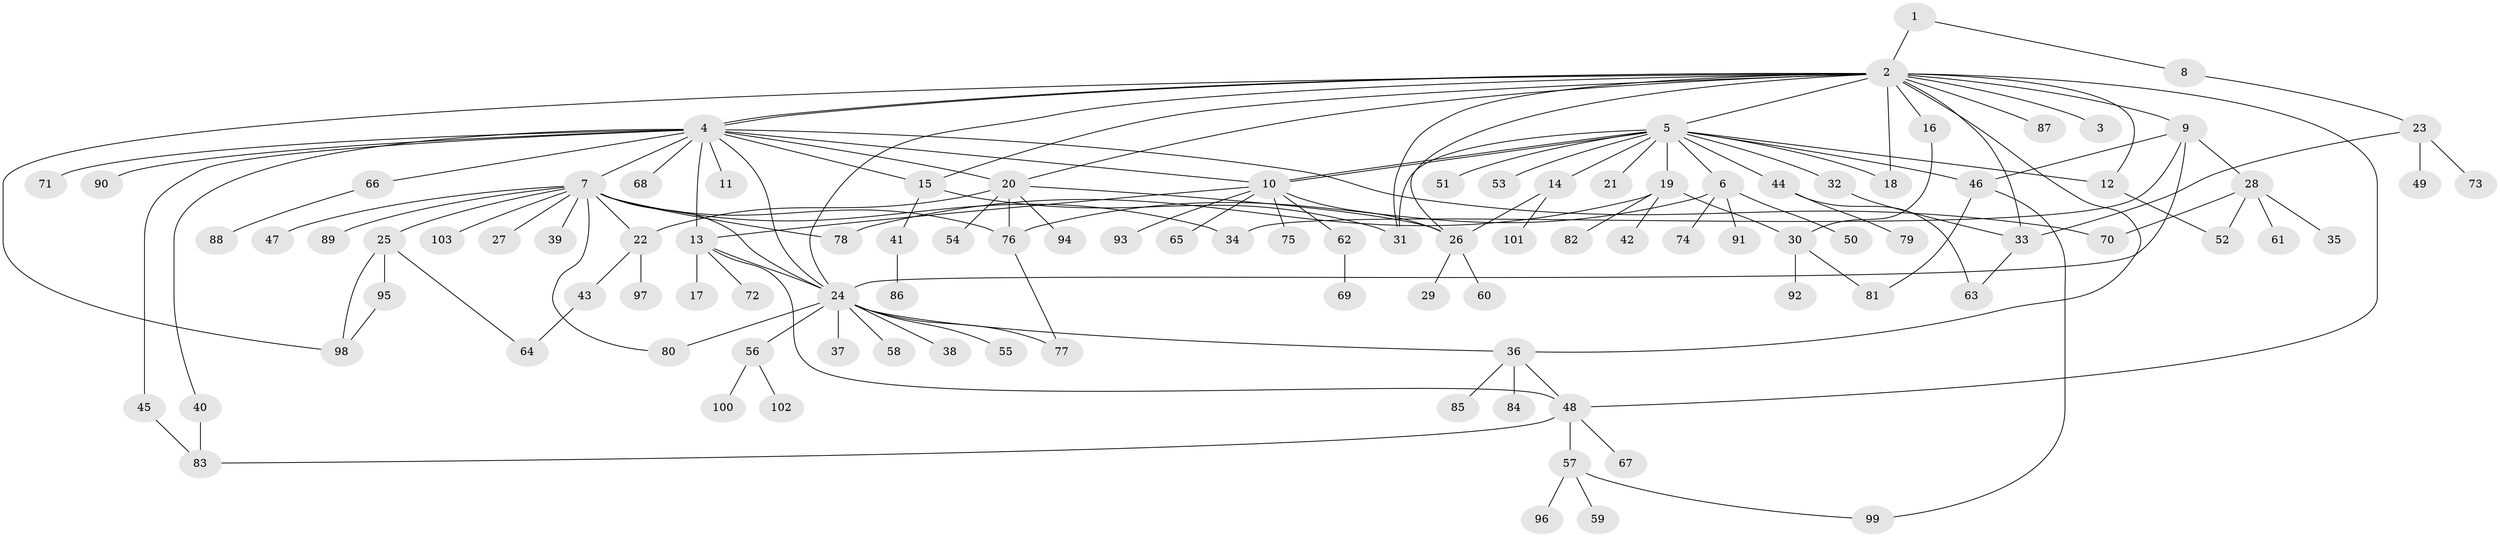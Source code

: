 // Generated by graph-tools (version 1.1) at 2025/46/03/09/25 04:46:59]
// undirected, 103 vertices, 143 edges
graph export_dot {
graph [start="1"]
  node [color=gray90,style=filled];
  1;
  2;
  3;
  4;
  5;
  6;
  7;
  8;
  9;
  10;
  11;
  12;
  13;
  14;
  15;
  16;
  17;
  18;
  19;
  20;
  21;
  22;
  23;
  24;
  25;
  26;
  27;
  28;
  29;
  30;
  31;
  32;
  33;
  34;
  35;
  36;
  37;
  38;
  39;
  40;
  41;
  42;
  43;
  44;
  45;
  46;
  47;
  48;
  49;
  50;
  51;
  52;
  53;
  54;
  55;
  56;
  57;
  58;
  59;
  60;
  61;
  62;
  63;
  64;
  65;
  66;
  67;
  68;
  69;
  70;
  71;
  72;
  73;
  74;
  75;
  76;
  77;
  78;
  79;
  80;
  81;
  82;
  83;
  84;
  85;
  86;
  87;
  88;
  89;
  90;
  91;
  92;
  93;
  94;
  95;
  96;
  97;
  98;
  99;
  100;
  101;
  102;
  103;
  1 -- 2;
  1 -- 8;
  2 -- 3;
  2 -- 4;
  2 -- 4;
  2 -- 5;
  2 -- 9;
  2 -- 12;
  2 -- 15;
  2 -- 16;
  2 -- 18;
  2 -- 20;
  2 -- 24;
  2 -- 26;
  2 -- 31;
  2 -- 33;
  2 -- 36;
  2 -- 48;
  2 -- 87;
  2 -- 98;
  4 -- 7;
  4 -- 10;
  4 -- 11;
  4 -- 13;
  4 -- 15;
  4 -- 20;
  4 -- 24;
  4 -- 40;
  4 -- 45;
  4 -- 66;
  4 -- 68;
  4 -- 70;
  4 -- 71;
  4 -- 90;
  5 -- 6;
  5 -- 10;
  5 -- 10;
  5 -- 12;
  5 -- 14;
  5 -- 18;
  5 -- 19;
  5 -- 21;
  5 -- 31;
  5 -- 32;
  5 -- 44;
  5 -- 46;
  5 -- 51;
  5 -- 53;
  6 -- 50;
  6 -- 74;
  6 -- 76;
  6 -- 91;
  7 -- 22;
  7 -- 24;
  7 -- 25;
  7 -- 27;
  7 -- 34;
  7 -- 39;
  7 -- 47;
  7 -- 76;
  7 -- 78;
  7 -- 80;
  7 -- 89;
  7 -- 103;
  8 -- 23;
  9 -- 24;
  9 -- 28;
  9 -- 34;
  9 -- 46;
  10 -- 13;
  10 -- 26;
  10 -- 62;
  10 -- 65;
  10 -- 75;
  10 -- 93;
  12 -- 52;
  13 -- 17;
  13 -- 24;
  13 -- 48;
  13 -- 72;
  14 -- 26;
  14 -- 101;
  15 -- 31;
  15 -- 41;
  16 -- 30;
  19 -- 30;
  19 -- 42;
  19 -- 78;
  19 -- 82;
  20 -- 22;
  20 -- 26;
  20 -- 54;
  20 -- 76;
  20 -- 94;
  22 -- 43;
  22 -- 97;
  23 -- 33;
  23 -- 49;
  23 -- 73;
  24 -- 36;
  24 -- 37;
  24 -- 38;
  24 -- 55;
  24 -- 56;
  24 -- 58;
  24 -- 77;
  24 -- 80;
  25 -- 64;
  25 -- 95;
  25 -- 98;
  26 -- 29;
  26 -- 60;
  28 -- 35;
  28 -- 52;
  28 -- 61;
  28 -- 70;
  30 -- 81;
  30 -- 92;
  32 -- 33;
  33 -- 63;
  36 -- 48;
  36 -- 84;
  36 -- 85;
  40 -- 83;
  41 -- 86;
  43 -- 64;
  44 -- 63;
  44 -- 79;
  45 -- 83;
  46 -- 81;
  46 -- 99;
  48 -- 57;
  48 -- 67;
  48 -- 83;
  56 -- 100;
  56 -- 102;
  57 -- 59;
  57 -- 96;
  57 -- 99;
  62 -- 69;
  66 -- 88;
  76 -- 77;
  95 -- 98;
}

